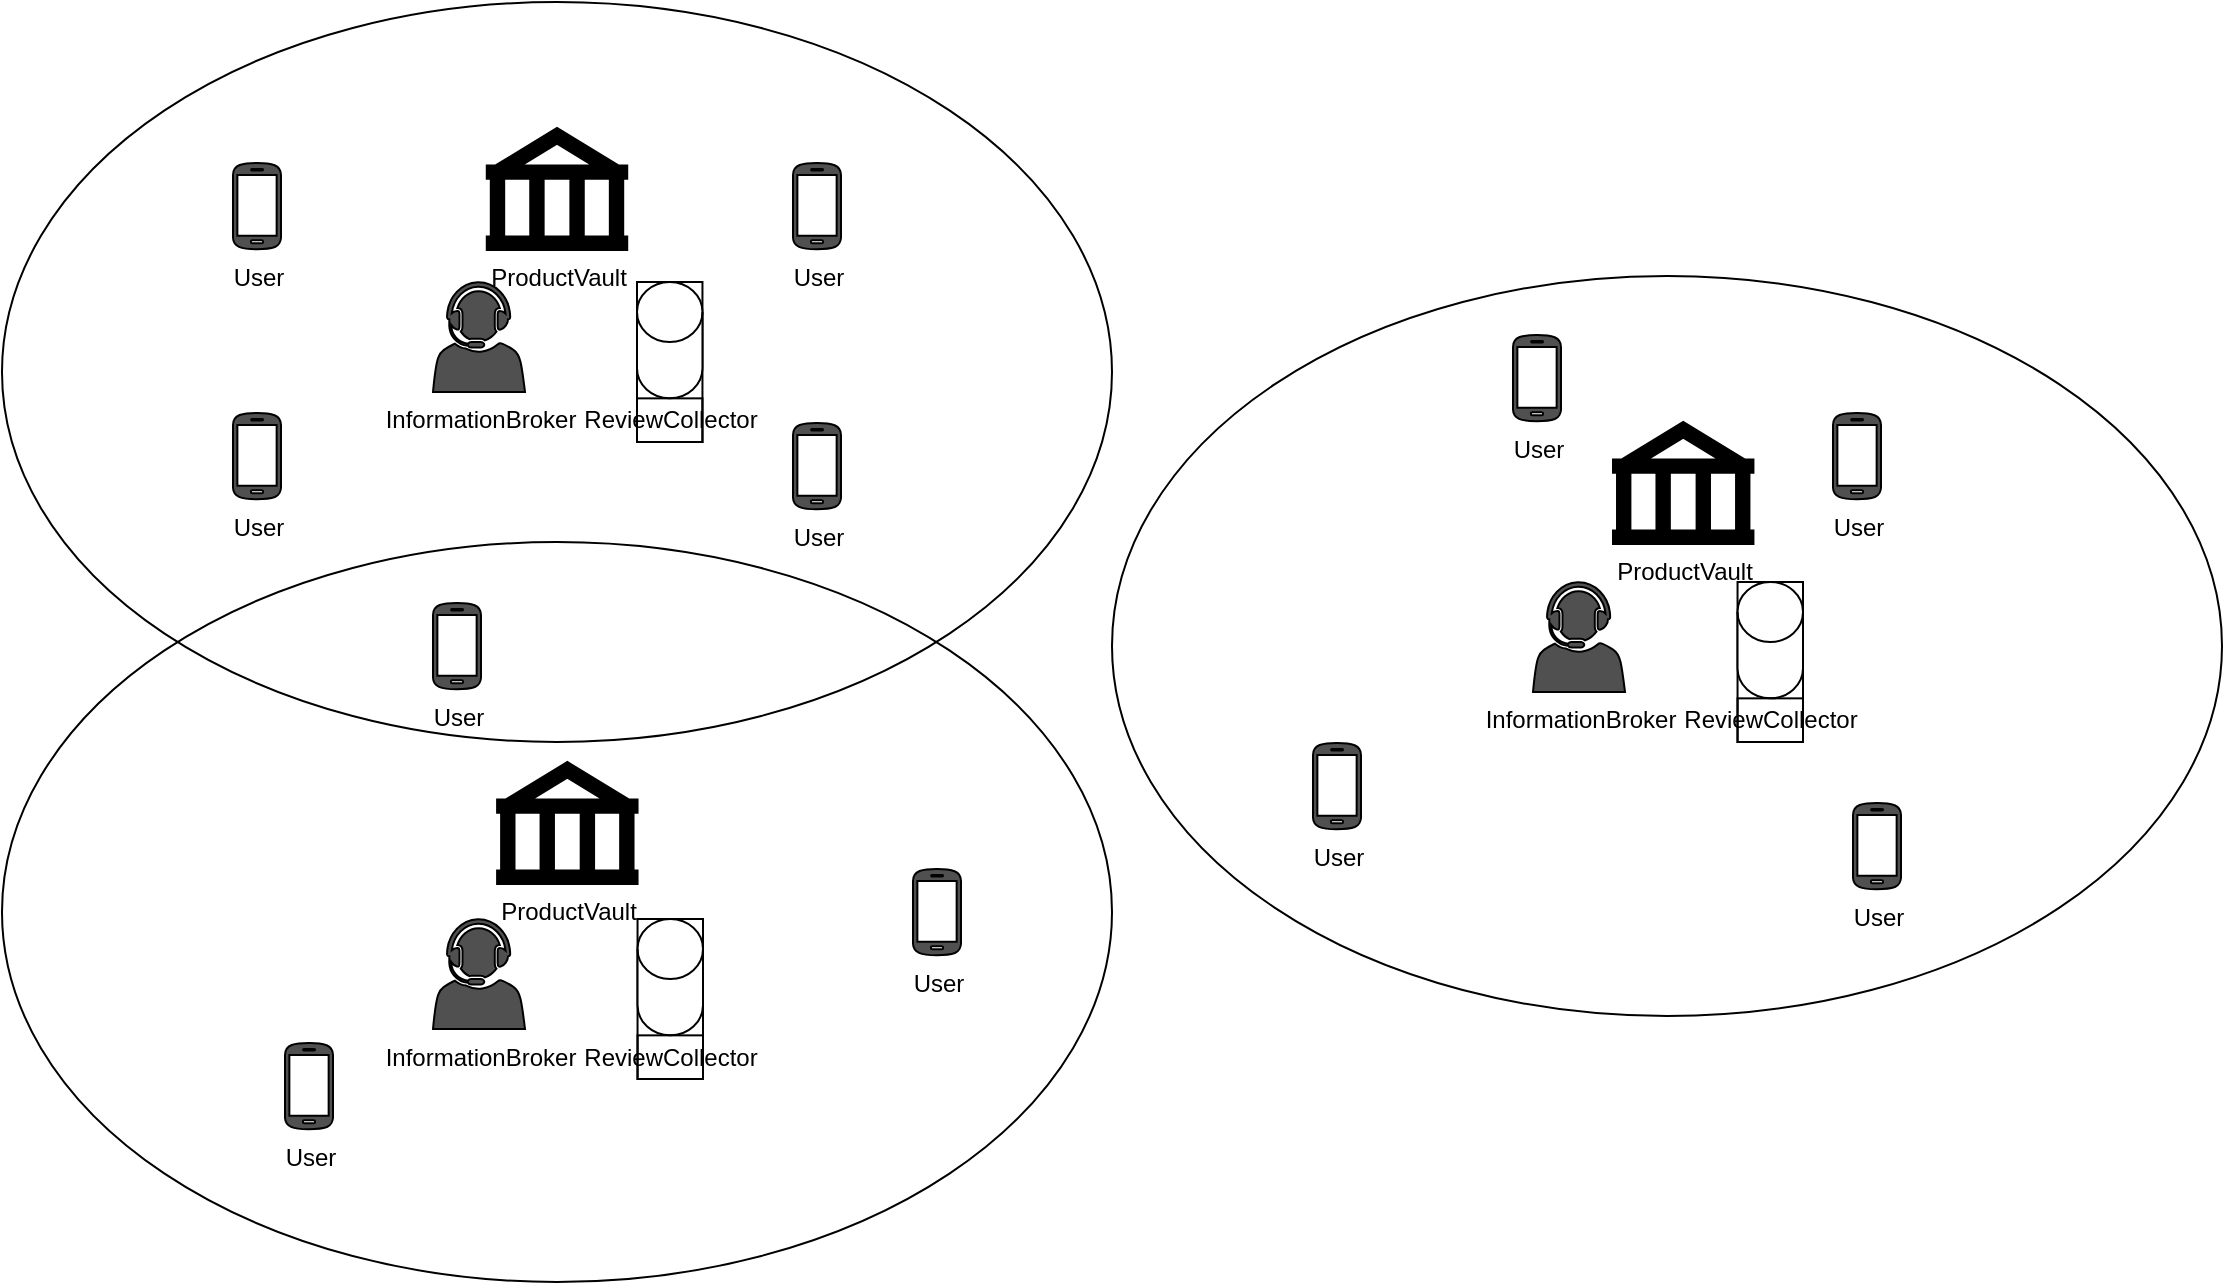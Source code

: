 <mxfile version="15.6.6" type="device"><diagram id="zIUeiRBaXkilCU662CYN" name="Page-1"><mxGraphModel dx="1221" dy="631" grid="1" gridSize="10" guides="1" tooltips="1" connect="1" arrows="1" fold="1" page="1" pageScale="1" pageWidth="1169" pageHeight="827" math="0" shadow="0"><root><mxCell id="0"/><mxCell id="1" parent="0"/><mxCell id="Yd_P3ZJFA9GCOp8SHbaG-32" value="" style="ellipse;whiteSpace=wrap;html=1;fontColor=default;strokeColor=default;fillColor=none;verticalAlign=middle;" vertex="1" parent="1"><mxGeometry x="10" y="310" width="555" height="370" as="geometry"/></mxCell><mxCell id="Yd_P3ZJFA9GCOp8SHbaG-33" value="" style="ellipse;whiteSpace=wrap;html=1;fontColor=default;strokeColor=default;fillColor=none;verticalAlign=middle;" vertex="1" parent="1"><mxGeometry x="10" y="40" width="555" height="370" as="geometry"/></mxCell><mxCell id="Yd_P3ZJFA9GCOp8SHbaG-5" value="InformationBroker" style="sketch=0;pointerEvents=1;shadow=0;dashed=0;html=1;strokeColor=default;fillColor=#505050;labelPosition=center;verticalLabelPosition=bottom;verticalAlign=top;outlineConnect=0;align=center;shape=mxgraph.office.users.call_center_agent;fontColor=default;" vertex="1" parent="1"><mxGeometry x="225.5" y="180" width="46" height="55" as="geometry"/></mxCell><mxCell id="Yd_P3ZJFA9GCOp8SHbaG-10" value="ProductVault" style="shape=mxgraph.signs.travel.bank;html=1;pointerEvents=1;fillColor=#000000;strokeColor=default;verticalLabelPosition=bottom;verticalAlign=top;align=center;fontColor=default;" vertex="1" parent="1"><mxGeometry x="252.39" y="103" width="70.22" height="61" as="geometry"/></mxCell><mxCell id="Yd_P3ZJFA9GCOp8SHbaG-12" value="" style="group;fontColor=default;strokeColor=default;" vertex="1" connectable="0" parent="1"><mxGeometry x="327.5" y="180" width="32.73" height="80" as="geometry"/></mxCell><mxCell id="Yd_P3ZJFA9GCOp8SHbaG-8" value="" style="shape=cylinder3;whiteSpace=wrap;html=1;boundedLbl=1;backgroundOutline=1;size=15;fontColor=default;strokeColor=default;fillColor=default;verticalAlign=middle;" vertex="1" parent="Yd_P3ZJFA9GCOp8SHbaG-12"><mxGeometry width="32.73" height="58.182" as="geometry"/></mxCell><mxCell id="Yd_P3ZJFA9GCOp8SHbaG-11" value="ReviewCollector" style="text;html=1;strokeColor=default;fillColor=none;align=center;verticalAlign=middle;whiteSpace=wrap;rounded=0;fontColor=default;" vertex="1" parent="Yd_P3ZJFA9GCOp8SHbaG-12"><mxGeometry y="58.182" width="32.73" height="21.818" as="geometry"/></mxCell><mxCell id="Yd_P3ZJFA9GCOp8SHbaG-15" value="User" style="sketch=0;pointerEvents=1;shadow=0;dashed=0;html=1;strokeColor=default;fillColor=#505050;labelPosition=center;verticalLabelPosition=bottom;verticalAlign=top;outlineConnect=0;align=center;shape=mxgraph.office.devices.cell_phone_android_standalone;fontColor=default;" vertex="1" parent="1"><mxGeometry x="125.5" y="245" width="24" height="44" as="geometry"/></mxCell><mxCell id="Yd_P3ZJFA9GCOp8SHbaG-16" value="User" style="sketch=0;pointerEvents=1;shadow=0;dashed=0;html=1;strokeColor=default;fillColor=#505050;labelPosition=center;verticalLabelPosition=bottom;verticalAlign=top;outlineConnect=0;align=center;shape=mxgraph.office.devices.cell_phone_android_standalone;fontColor=default;" vertex="1" parent="1"><mxGeometry x="225.5" y="340" width="24" height="44" as="geometry"/></mxCell><mxCell id="Yd_P3ZJFA9GCOp8SHbaG-17" value="User" style="sketch=0;pointerEvents=1;shadow=0;dashed=0;html=1;strokeColor=default;fillColor=#505050;labelPosition=center;verticalLabelPosition=bottom;verticalAlign=top;outlineConnect=0;align=center;shape=mxgraph.office.devices.cell_phone_android_standalone;fontColor=default;" vertex="1" parent="1"><mxGeometry x="151.5" y="560" width="24" height="44" as="geometry"/></mxCell><mxCell id="Yd_P3ZJFA9GCOp8SHbaG-18" value="User" style="sketch=0;pointerEvents=1;shadow=0;dashed=0;html=1;strokeColor=default;fillColor=#505050;labelPosition=center;verticalLabelPosition=bottom;verticalAlign=top;outlineConnect=0;align=center;shape=mxgraph.office.devices.cell_phone_android_standalone;fontColor=default;" vertex="1" parent="1"><mxGeometry x="405.5" y="250" width="24" height="44" as="geometry"/></mxCell><mxCell id="Yd_P3ZJFA9GCOp8SHbaG-31" value="InformationBroker" style="sketch=0;pointerEvents=1;shadow=0;dashed=0;html=1;strokeColor=default;fillColor=#505050;labelPosition=center;verticalLabelPosition=bottom;verticalAlign=top;outlineConnect=0;align=center;shape=mxgraph.office.users.call_center_agent;fontColor=default;" vertex="1" parent="1"><mxGeometry x="225.5" y="498.5" width="46" height="55" as="geometry"/></mxCell><mxCell id="Yd_P3ZJFA9GCOp8SHbaG-34" value="User" style="sketch=0;pointerEvents=1;shadow=0;dashed=0;html=1;strokeColor=default;fillColor=#505050;labelPosition=center;verticalLabelPosition=bottom;verticalAlign=top;outlineConnect=0;align=center;shape=mxgraph.office.devices.cell_phone_android_standalone;fontColor=default;" vertex="1" parent="1"><mxGeometry x="465.5" y="473" width="24" height="44" as="geometry"/></mxCell><mxCell id="Yd_P3ZJFA9GCOp8SHbaG-42" value="" style="group;fontColor=default;strokeColor=default;" vertex="1" connectable="0" parent="1"><mxGeometry x="327.77" y="498.5" width="32.73" height="80" as="geometry"/></mxCell><mxCell id="Yd_P3ZJFA9GCOp8SHbaG-43" value="" style="shape=cylinder3;whiteSpace=wrap;html=1;boundedLbl=1;backgroundOutline=1;size=15;fontColor=default;strokeColor=default;fillColor=default;verticalAlign=middle;" vertex="1" parent="Yd_P3ZJFA9GCOp8SHbaG-42"><mxGeometry width="32.73" height="58.182" as="geometry"/></mxCell><mxCell id="Yd_P3ZJFA9GCOp8SHbaG-44" value="ReviewCollector" style="text;html=1;strokeColor=default;fillColor=none;align=center;verticalAlign=middle;whiteSpace=wrap;rounded=0;fontColor=default;" vertex="1" parent="Yd_P3ZJFA9GCOp8SHbaG-42"><mxGeometry y="58.182" width="32.73" height="21.818" as="geometry"/></mxCell><mxCell id="Yd_P3ZJFA9GCOp8SHbaG-46" value="User" style="sketch=0;pointerEvents=1;shadow=0;dashed=0;html=1;strokeColor=default;fillColor=#505050;labelPosition=center;verticalLabelPosition=bottom;verticalAlign=top;outlineConnect=0;align=center;shape=mxgraph.office.devices.cell_phone_android_standalone;fontColor=default;" vertex="1" parent="1"><mxGeometry x="125.5" y="120" width="24" height="44" as="geometry"/></mxCell><mxCell id="Yd_P3ZJFA9GCOp8SHbaG-48" value="" style="ellipse;whiteSpace=wrap;html=1;fontColor=default;strokeColor=default;fillColor=none;verticalAlign=middle;" vertex="1" parent="1"><mxGeometry x="565" y="177" width="555" height="370" as="geometry"/></mxCell><mxCell id="Yd_P3ZJFA9GCOp8SHbaG-49" value="User" style="sketch=0;pointerEvents=1;shadow=0;dashed=0;html=1;strokeColor=default;fillColor=#505050;labelPosition=center;verticalLabelPosition=bottom;verticalAlign=top;outlineConnect=0;align=center;shape=mxgraph.office.devices.cell_phone_android_standalone;fontColor=default;" vertex="1" parent="1"><mxGeometry x="765.5" y="206" width="24" height="44" as="geometry"/></mxCell><mxCell id="Yd_P3ZJFA9GCOp8SHbaG-51" value="InformationBroker" style="sketch=0;pointerEvents=1;shadow=0;dashed=0;html=1;strokeColor=default;fillColor=#505050;labelPosition=center;verticalLabelPosition=bottom;verticalAlign=top;outlineConnect=0;align=center;shape=mxgraph.office.users.call_center_agent;fontColor=default;" vertex="1" parent="1"><mxGeometry x="775.5" y="330" width="46" height="55" as="geometry"/></mxCell><mxCell id="Yd_P3ZJFA9GCOp8SHbaG-52" value="User" style="sketch=0;pointerEvents=1;shadow=0;dashed=0;html=1;strokeColor=default;fillColor=#505050;labelPosition=center;verticalLabelPosition=bottom;verticalAlign=top;outlineConnect=0;align=center;shape=mxgraph.office.devices.cell_phone_android_standalone;fontColor=default;" vertex="1" parent="1"><mxGeometry x="935.5" y="440" width="24" height="44" as="geometry"/></mxCell><mxCell id="Yd_P3ZJFA9GCOp8SHbaG-53" value="User" style="sketch=0;pointerEvents=1;shadow=0;dashed=0;html=1;strokeColor=default;fillColor=#505050;labelPosition=center;verticalLabelPosition=bottom;verticalAlign=top;outlineConnect=0;align=center;shape=mxgraph.office.devices.cell_phone_android_standalone;fontColor=default;" vertex="1" parent="1"><mxGeometry x="665.5" y="410" width="24" height="44" as="geometry"/></mxCell><mxCell id="Yd_P3ZJFA9GCOp8SHbaG-54" value="" style="group;fontColor=default;strokeColor=default;" vertex="1" connectable="0" parent="1"><mxGeometry x="877.77" y="330" width="32.73" height="80" as="geometry"/></mxCell><mxCell id="Yd_P3ZJFA9GCOp8SHbaG-55" value="" style="shape=cylinder3;whiteSpace=wrap;html=1;boundedLbl=1;backgroundOutline=1;size=15;fontColor=default;strokeColor=default;fillColor=default;verticalAlign=middle;" vertex="1" parent="Yd_P3ZJFA9GCOp8SHbaG-54"><mxGeometry width="32.73" height="58.182" as="geometry"/></mxCell><mxCell id="Yd_P3ZJFA9GCOp8SHbaG-56" value="ReviewCollector" style="text;html=1;strokeColor=default;fillColor=none;align=center;verticalAlign=middle;whiteSpace=wrap;rounded=0;fontColor=default;" vertex="1" parent="Yd_P3ZJFA9GCOp8SHbaG-54"><mxGeometry y="58.182" width="32.73" height="21.818" as="geometry"/></mxCell><mxCell id="Yd_P3ZJFA9GCOp8SHbaG-57" value="User" style="sketch=0;pointerEvents=1;shadow=0;dashed=0;html=1;strokeColor=default;fillColor=#505050;labelPosition=center;verticalLabelPosition=bottom;verticalAlign=top;outlineConnect=0;align=center;shape=mxgraph.office.devices.cell_phone_android_standalone;fontColor=default;" vertex="1" parent="1"><mxGeometry x="405.5" y="120" width="24" height="44" as="geometry"/></mxCell><mxCell id="Yd_P3ZJFA9GCOp8SHbaG-58" value="User" style="sketch=0;pointerEvents=1;shadow=0;dashed=0;html=1;strokeColor=default;fillColor=#505050;labelPosition=center;verticalLabelPosition=bottom;verticalAlign=top;outlineConnect=0;align=center;shape=mxgraph.office.devices.cell_phone_android_standalone;fontColor=default;" vertex="1" parent="1"><mxGeometry x="925.5" y="245" width="24" height="44" as="geometry"/></mxCell><mxCell id="Yd_P3ZJFA9GCOp8SHbaG-59" value="ProductVault" style="shape=mxgraph.signs.travel.bank;html=1;pointerEvents=1;fillColor=#000000;strokeColor=default;verticalLabelPosition=bottom;verticalAlign=top;align=center;fontColor=default;" vertex="1" parent="1"><mxGeometry x="257.55" y="420" width="70.22" height="61" as="geometry"/></mxCell><mxCell id="Yd_P3ZJFA9GCOp8SHbaG-60" value="ProductVault" style="shape=mxgraph.signs.travel.bank;html=1;pointerEvents=1;fillColor=#000000;strokeColor=default;verticalLabelPosition=bottom;verticalAlign=top;align=center;fontColor=default;" vertex="1" parent="1"><mxGeometry x="815.5" y="250" width="70.22" height="61" as="geometry"/></mxCell></root></mxGraphModel></diagram></mxfile>